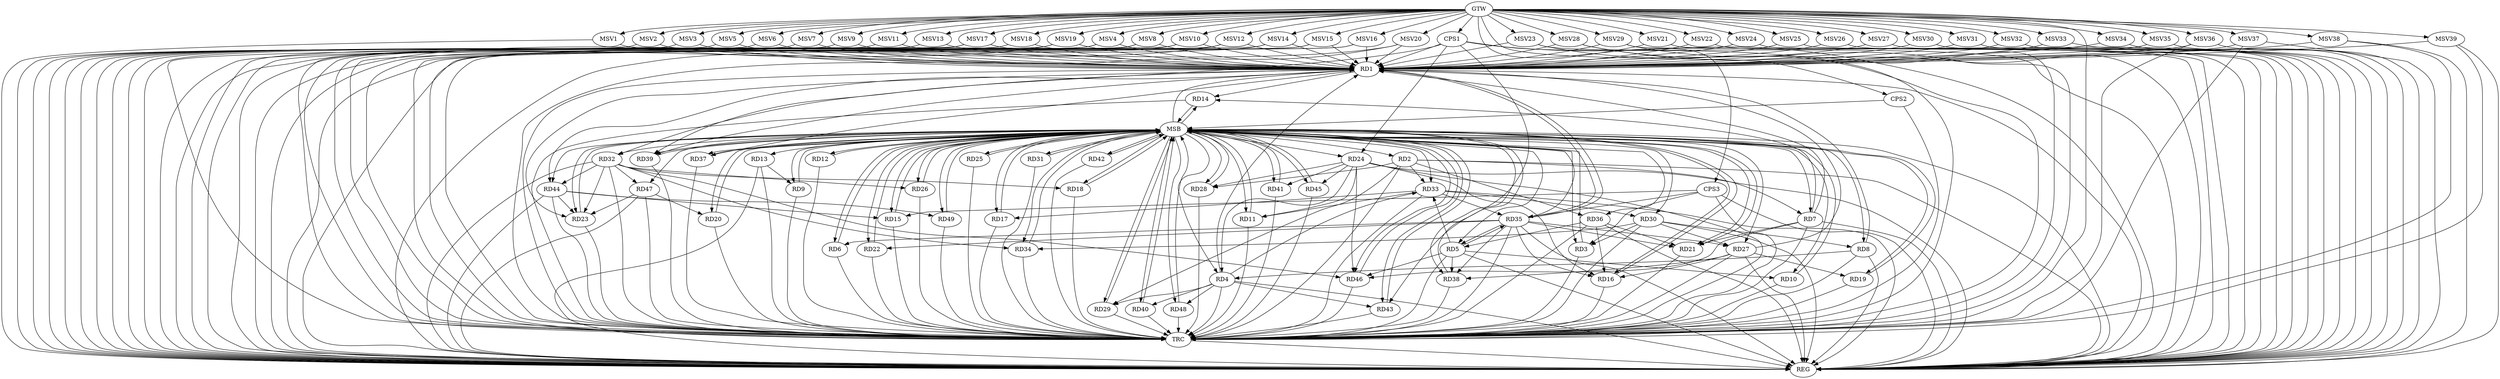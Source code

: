 strict digraph G {
  RD1 [ label="RD1" ];
  RD2 [ label="RD2" ];
  RD3 [ label="RD3" ];
  RD4 [ label="RD4" ];
  RD5 [ label="RD5" ];
  RD6 [ label="RD6" ];
  RD7 [ label="RD7" ];
  RD8 [ label="RD8" ];
  RD9 [ label="RD9" ];
  RD10 [ label="RD10" ];
  RD11 [ label="RD11" ];
  RD12 [ label="RD12" ];
  RD13 [ label="RD13" ];
  RD14 [ label="RD14" ];
  RD15 [ label="RD15" ];
  RD16 [ label="RD16" ];
  RD17 [ label="RD17" ];
  RD18 [ label="RD18" ];
  RD19 [ label="RD19" ];
  RD20 [ label="RD20" ];
  RD21 [ label="RD21" ];
  RD22 [ label="RD22" ];
  RD23 [ label="RD23" ];
  RD24 [ label="RD24" ];
  RD25 [ label="RD25" ];
  RD26 [ label="RD26" ];
  RD27 [ label="RD27" ];
  RD28 [ label="RD28" ];
  RD29 [ label="RD29" ];
  RD30 [ label="RD30" ];
  RD31 [ label="RD31" ];
  RD32 [ label="RD32" ];
  RD33 [ label="RD33" ];
  RD34 [ label="RD34" ];
  RD35 [ label="RD35" ];
  RD36 [ label="RD36" ];
  RD37 [ label="RD37" ];
  RD38 [ label="RD38" ];
  RD39 [ label="RD39" ];
  RD40 [ label="RD40" ];
  RD41 [ label="RD41" ];
  RD42 [ label="RD42" ];
  RD43 [ label="RD43" ];
  RD44 [ label="RD44" ];
  RD45 [ label="RD45" ];
  RD46 [ label="RD46" ];
  RD47 [ label="RD47" ];
  RD48 [ label="RD48" ];
  RD49 [ label="RD49" ];
  CPS1 [ label="CPS1" ];
  CPS2 [ label="CPS2" ];
  CPS3 [ label="CPS3" ];
  GTW [ label="GTW" ];
  REG [ label="REG" ];
  MSB [ label="MSB" ];
  TRC [ label="TRC" ];
  MSV1 [ label="MSV1" ];
  MSV2 [ label="MSV2" ];
  MSV3 [ label="MSV3" ];
  MSV4 [ label="MSV4" ];
  MSV5 [ label="MSV5" ];
  MSV6 [ label="MSV6" ];
  MSV7 [ label="MSV7" ];
  MSV8 [ label="MSV8" ];
  MSV9 [ label="MSV9" ];
  MSV10 [ label="MSV10" ];
  MSV11 [ label="MSV11" ];
  MSV12 [ label="MSV12" ];
  MSV13 [ label="MSV13" ];
  MSV14 [ label="MSV14" ];
  MSV15 [ label="MSV15" ];
  MSV16 [ label="MSV16" ];
  MSV17 [ label="MSV17" ];
  MSV18 [ label="MSV18" ];
  MSV19 [ label="MSV19" ];
  MSV20 [ label="MSV20" ];
  MSV21 [ label="MSV21" ];
  MSV22 [ label="MSV22" ];
  MSV23 [ label="MSV23" ];
  MSV24 [ label="MSV24" ];
  MSV25 [ label="MSV25" ];
  MSV26 [ label="MSV26" ];
  MSV27 [ label="MSV27" ];
  MSV28 [ label="MSV28" ];
  MSV29 [ label="MSV29" ];
  MSV30 [ label="MSV30" ];
  MSV31 [ label="MSV31" ];
  MSV32 [ label="MSV32" ];
  MSV33 [ label="MSV33" ];
  MSV34 [ label="MSV34" ];
  MSV35 [ label="MSV35" ];
  MSV36 [ label="MSV36" ];
  MSV37 [ label="MSV37" ];
  MSV38 [ label="MSV38" ];
  MSV39 [ label="MSV39" ];
  RD4 -> RD1;
  RD7 -> RD1;
  RD8 -> RD1;
  RD1 -> RD14;
  RD1 -> RD23;
  RD27 -> RD1;
  RD1 -> RD32;
  RD1 -> RD35;
  RD35 -> RD1;
  RD1 -> RD37;
  RD1 -> RD39;
  RD1 -> RD44;
  RD2 -> RD7;
  RD2 -> RD28;
  RD2 -> RD29;
  RD2 -> RD33;
  RD2 -> RD36;
  RD30 -> RD3;
  RD8 -> RD4;
  RD24 -> RD4;
  RD4 -> RD29;
  RD4 -> RD33;
  RD4 -> RD40;
  RD4 -> RD43;
  RD4 -> RD48;
  RD5 -> RD10;
  RD5 -> RD33;
  RD5 -> RD35;
  RD35 -> RD5;
  RD36 -> RD5;
  RD5 -> RD38;
  RD5 -> RD46;
  RD35 -> RD6;
  RD7 -> RD14;
  RD7 -> RD21;
  RD7 -> RD46;
  RD30 -> RD8;
  RD13 -> RD9;
  RD24 -> RD11;
  RD33 -> RD11;
  RD44 -> RD15;
  RD24 -> RD16;
  RD27 -> RD16;
  RD35 -> RD16;
  RD36 -> RD16;
  RD33 -> RD17;
  RD32 -> RD18;
  RD27 -> RD19;
  RD47 -> RD20;
  RD35 -> RD21;
  RD36 -> RD21;
  RD35 -> RD22;
  RD32 -> RD23;
  RD44 -> RD23;
  RD47 -> RD23;
  RD24 -> RD28;
  RD24 -> RD41;
  RD24 -> RD45;
  RD24 -> RD46;
  RD32 -> RD26;
  RD30 -> RD27;
  RD35 -> RD27;
  RD27 -> RD38;
  RD33 -> RD30;
  RD30 -> RD34;
  RD32 -> RD34;
  RD32 -> RD44;
  RD32 -> RD46;
  RD32 -> RD47;
  RD33 -> RD35;
  RD35 -> RD38;
  RD44 -> RD49;
  CPS1 -> RD43;
  CPS1 -> RD24;
  CPS1 -> RD39;
  CPS1 -> RD1;
  CPS3 -> RD15;
  CPS3 -> RD3;
  CPS3 -> RD35;
  GTW -> CPS1;
  GTW -> CPS2;
  GTW -> CPS3;
  RD1 -> REG;
  RD2 -> REG;
  RD4 -> REG;
  RD5 -> REG;
  RD7 -> REG;
  RD8 -> REG;
  RD13 -> REG;
  RD24 -> REG;
  RD27 -> REG;
  RD30 -> REG;
  RD32 -> REG;
  RD33 -> REG;
  RD35 -> REG;
  RD36 -> REG;
  RD44 -> REG;
  RD47 -> REG;
  CPS1 -> REG;
  CPS3 -> REG;
  RD3 -> MSB;
  MSB -> RD6;
  MSB -> RD16;
  MSB -> RD21;
  MSB -> RD29;
  MSB -> RD32;
  MSB -> RD39;
  MSB -> RD42;
  MSB -> RD44;
  MSB -> RD47;
  MSB -> REG;
  RD6 -> MSB;
  MSB -> RD11;
  MSB -> RD23;
  MSB -> RD38;
  RD9 -> MSB;
  MSB -> RD17;
  MSB -> RD20;
  MSB -> RD25;
  MSB -> RD28;
  MSB -> RD48;
  RD10 -> MSB;
  MSB -> RD7;
  MSB -> RD14;
  MSB -> RD15;
  MSB -> RD19;
  MSB -> RD22;
  MSB -> RD24;
  MSB -> RD45;
  RD11 -> MSB;
  MSB -> RD26;
  MSB -> RD46;
  RD12 -> MSB;
  MSB -> RD1;
  MSB -> RD9;
  MSB -> RD35;
  RD14 -> MSB;
  MSB -> RD13;
  MSB -> RD31;
  RD15 -> MSB;
  MSB -> RD4;
  MSB -> RD12;
  MSB -> RD43;
  MSB -> RD49;
  RD16 -> MSB;
  MSB -> RD40;
  RD17 -> MSB;
  RD18 -> MSB;
  MSB -> RD5;
  MSB -> RD8;
  RD19 -> MSB;
  MSB -> RD37;
  RD20 -> MSB;
  MSB -> RD33;
  RD21 -> MSB;
  RD22 -> MSB;
  MSB -> RD36;
  MSB -> RD41;
  RD23 -> MSB;
  MSB -> RD18;
  RD25 -> MSB;
  RD26 -> MSB;
  MSB -> RD27;
  RD28 -> MSB;
  MSB -> RD3;
  MSB -> RD10;
  RD29 -> MSB;
  MSB -> RD2;
  RD31 -> MSB;
  MSB -> RD34;
  RD34 -> MSB;
  RD37 -> MSB;
  RD38 -> MSB;
  RD39 -> MSB;
  RD40 -> MSB;
  RD41 -> MSB;
  RD42 -> MSB;
  MSB -> RD30;
  RD43 -> MSB;
  RD45 -> MSB;
  RD46 -> MSB;
  RD48 -> MSB;
  RD49 -> MSB;
  CPS2 -> MSB;
  RD1 -> TRC;
  RD2 -> TRC;
  RD3 -> TRC;
  RD4 -> TRC;
  RD5 -> TRC;
  RD6 -> TRC;
  RD7 -> TRC;
  RD8 -> TRC;
  RD9 -> TRC;
  RD10 -> TRC;
  RD11 -> TRC;
  RD12 -> TRC;
  RD13 -> TRC;
  RD14 -> TRC;
  RD15 -> TRC;
  RD16 -> TRC;
  RD17 -> TRC;
  RD18 -> TRC;
  RD19 -> TRC;
  RD20 -> TRC;
  RD21 -> TRC;
  RD22 -> TRC;
  RD23 -> TRC;
  RD24 -> TRC;
  RD25 -> TRC;
  RD26 -> TRC;
  RD27 -> TRC;
  RD28 -> TRC;
  RD29 -> TRC;
  RD30 -> TRC;
  RD31 -> TRC;
  RD32 -> TRC;
  RD33 -> TRC;
  RD34 -> TRC;
  RD35 -> TRC;
  RD36 -> TRC;
  RD37 -> TRC;
  RD38 -> TRC;
  RD39 -> TRC;
  RD40 -> TRC;
  RD41 -> TRC;
  RD42 -> TRC;
  RD43 -> TRC;
  RD44 -> TRC;
  RD45 -> TRC;
  RD46 -> TRC;
  RD47 -> TRC;
  RD48 -> TRC;
  RD49 -> TRC;
  CPS1 -> TRC;
  CPS2 -> TRC;
  CPS3 -> TRC;
  GTW -> TRC;
  TRC -> REG;
  MSV1 -> RD1;
  MSV2 -> RD1;
  MSV3 -> RD1;
  MSV4 -> RD1;
  MSV5 -> RD1;
  GTW -> MSV1;
  MSV1 -> REG;
  GTW -> MSV2;
  MSV2 -> REG;
  GTW -> MSV3;
  MSV3 -> REG;
  GTW -> MSV4;
  MSV4 -> REG;
  MSV4 -> TRC;
  GTW -> MSV5;
  MSV5 -> REG;
  MSV6 -> RD1;
  GTW -> MSV6;
  MSV6 -> REG;
  MSV7 -> RD1;
  GTW -> MSV7;
  MSV7 -> REG;
  MSV8 -> RD1;
  MSV9 -> RD1;
  MSV10 -> RD1;
  MSV11 -> RD1;
  MSV12 -> RD1;
  GTW -> MSV8;
  MSV8 -> REG;
  MSV8 -> TRC;
  GTW -> MSV9;
  MSV9 -> REG;
  GTW -> MSV10;
  MSV10 -> REG;
  MSV10 -> TRC;
  GTW -> MSV11;
  MSV11 -> REG;
  GTW -> MSV12;
  MSV12 -> REG;
  MSV12 -> TRC;
  MSV13 -> RD1;
  GTW -> MSV13;
  MSV13 -> REG;
  MSV14 -> RD1;
  MSV15 -> RD1;
  GTW -> MSV14;
  MSV14 -> REG;
  MSV14 -> TRC;
  GTW -> MSV15;
  MSV15 -> REG;
  MSV15 -> TRC;
  MSV16 -> RD1;
  MSV17 -> RD1;
  MSV18 -> RD1;
  GTW -> MSV16;
  MSV16 -> REG;
  MSV16 -> TRC;
  GTW -> MSV17;
  MSV17 -> REG;
  MSV17 -> TRC;
  GTW -> MSV18;
  MSV18 -> REG;
  MSV19 -> RD1;
  MSV20 -> RD1;
  GTW -> MSV19;
  MSV19 -> REG;
  MSV19 -> TRC;
  GTW -> MSV20;
  MSV20 -> REG;
  MSV20 -> TRC;
  MSV21 -> RD1;
  GTW -> MSV21;
  MSV21 -> REG;
  MSV22 -> RD1;
  GTW -> MSV22;
  MSV22 -> REG;
  MSV23 -> RD1;
  MSV24 -> RD1;
  MSV25 -> RD1;
  MSV26 -> RD1;
  MSV27 -> RD1;
  GTW -> MSV23;
  MSV23 -> REG;
  MSV23 -> TRC;
  GTW -> MSV24;
  MSV24 -> REG;
  GTW -> MSV25;
  MSV25 -> REG;
  GTW -> MSV26;
  MSV26 -> REG;
  GTW -> MSV27;
  MSV27 -> REG;
  MSV28 -> RD1;
  MSV29 -> RD1;
  GTW -> MSV28;
  MSV28 -> REG;
  MSV28 -> TRC;
  GTW -> MSV29;
  MSV29 -> REG;
  MSV29 -> TRC;
  MSV30 -> RD1;
  GTW -> MSV30;
  MSV30 -> REG;
  MSV31 -> RD1;
  MSV32 -> RD1;
  GTW -> MSV31;
  MSV31 -> REG;
  GTW -> MSV32;
  MSV32 -> REG;
  MSV33 -> RD1;
  MSV34 -> RD1;
  GTW -> MSV33;
  MSV33 -> REG;
  GTW -> MSV34;
  MSV34 -> REG;
  MSV35 -> RD1;
  MSV36 -> RD1;
  MSV37 -> RD1;
  MSV38 -> RD1;
  MSV39 -> RD1;
  GTW -> MSV35;
  MSV35 -> REG;
  GTW -> MSV36;
  MSV36 -> REG;
  MSV36 -> TRC;
  GTW -> MSV37;
  MSV37 -> REG;
  MSV37 -> TRC;
  GTW -> MSV38;
  MSV38 -> REG;
  MSV38 -> TRC;
  GTW -> MSV39;
  MSV39 -> REG;
  MSV39 -> TRC;
}
